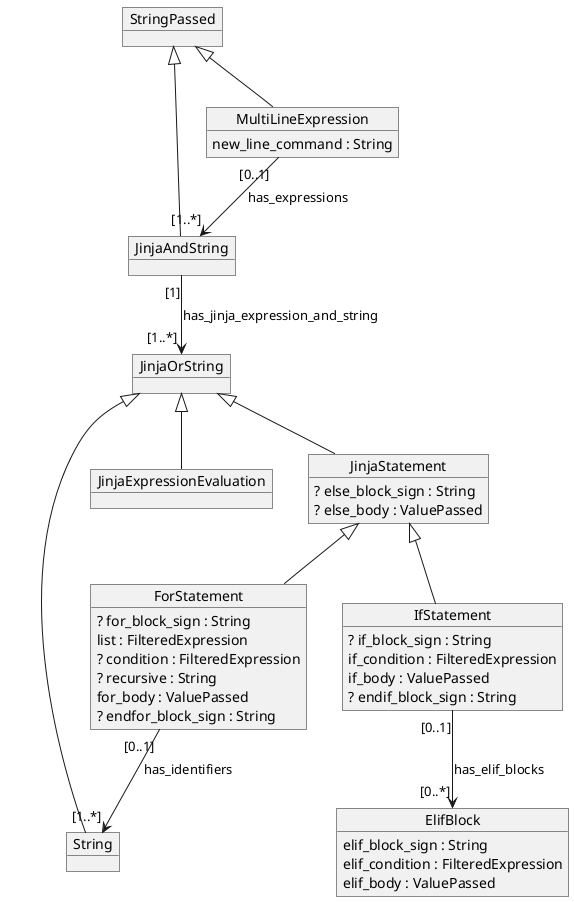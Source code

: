 @startuml
object StringPassed
object JinjaOrString
object String
object JinjaExpressionEvaluation
object JinjaStatement
object JinjaAndString

JinjaOrString <|-- String
JinjaOrString <|-- JinjaExpressionEvaluation
JinjaOrString <|-- JinjaStatement

object JinjaStatement {
  ? else_block_sign : String
  ? else_body : ValuePassed
}
object IfStatement {
  ? if_block_sign : String
  if_condition : FilteredExpression
  if_body : ValuePassed
  ? endif_block_sign : String
}

object ElifBlock {
  elif_block_sign : String
  elif_condition : FilteredExpression
  elif_body : ValuePassed
}

IfStatement "[0..1]" --> "[0..*]" ElifBlock : has_elif_blocks

object ForStatement {
  ? for_block_sign : String
  list : FilteredExpression
  ? condition : FilteredExpression
  ? recursive : String
  for_body : ValuePassed
  ? endfor_block_sign : String
}

ForStatement "[0..1]" --> "[1..*]" String : has_identifiers

JinjaStatement <|-- IfStatement
JinjaStatement <|-- ForStatement

JinjaAndString "[1]" --> "[1..*]" JinjaOrString : has_jinja_expression_and_string

object MultiLineExpression {
  new_line_command : String
}

MultiLineExpression "[0..1]" --> "[1..*]" JinjaAndString : has_expressions

StringPassed <|-- JinjaAndString
StringPassed <|-- MultiLineExpression
@enduml